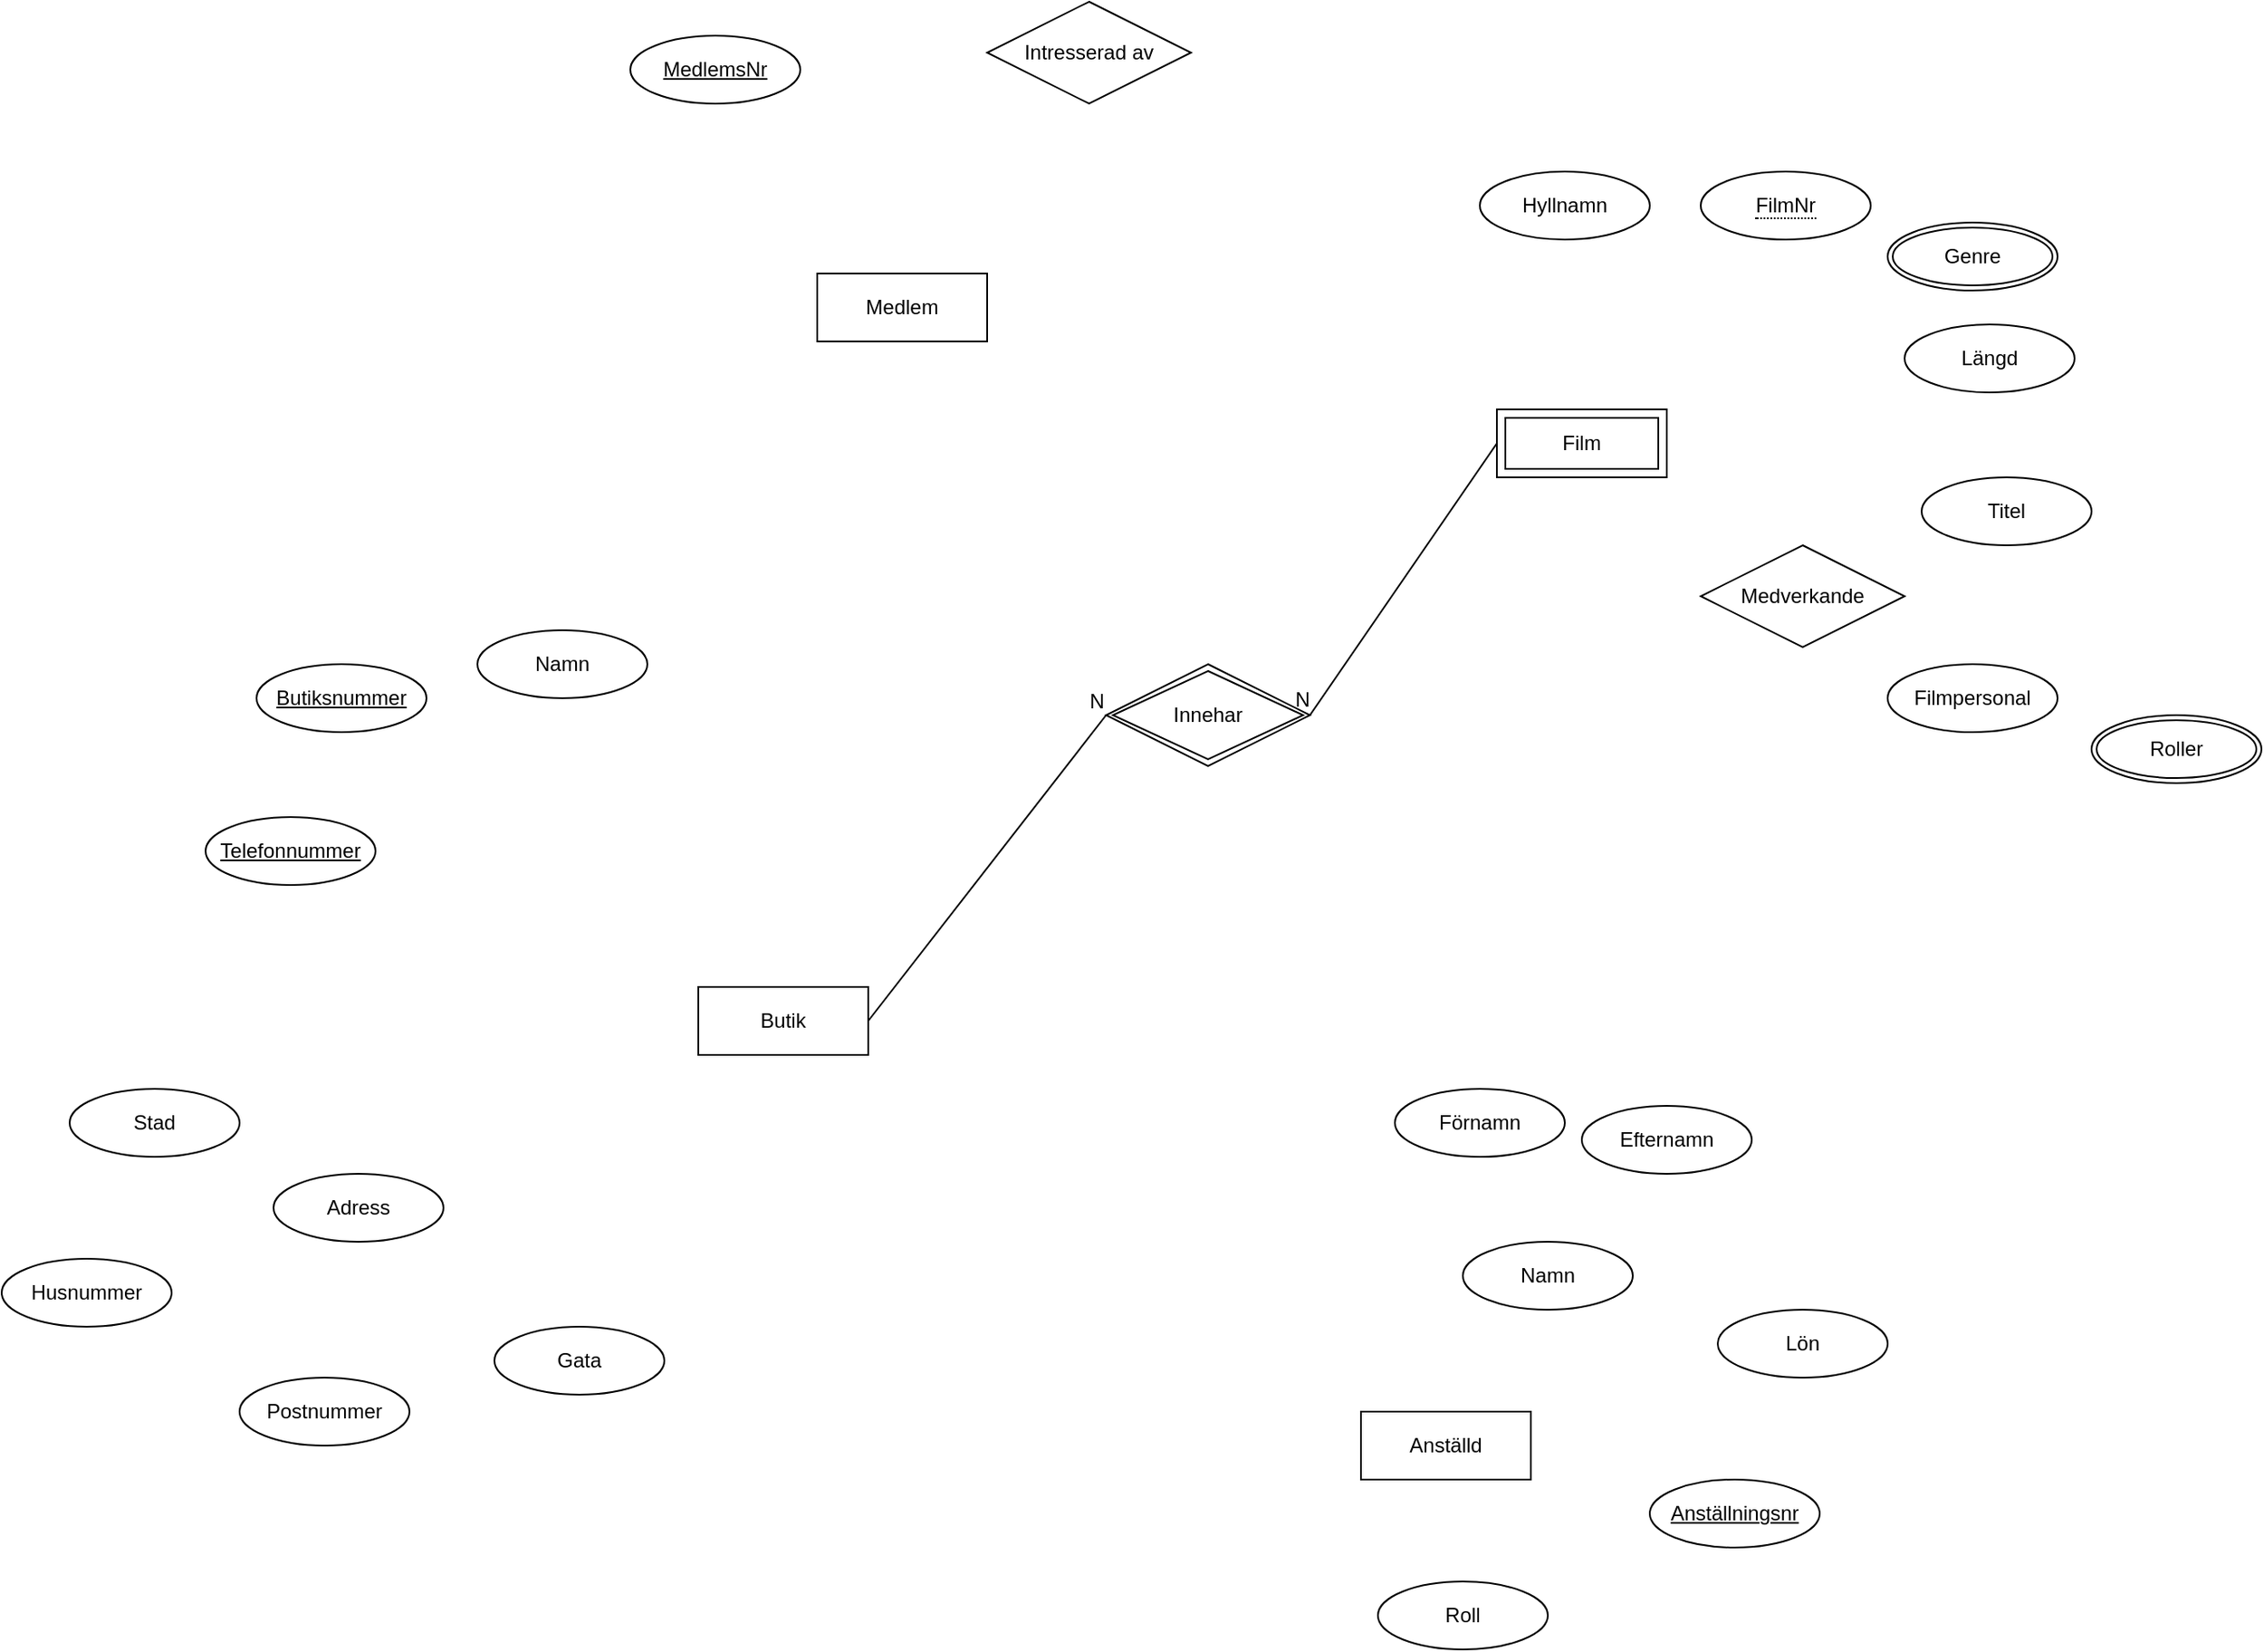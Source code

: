 <mxfile>
    <diagram id="oaxqC9Z0qp0wBgxF9rxI" name="Page-1">
        <mxGraphModel dx="2397" dy="2049" grid="1" gridSize="10" guides="1" tooltips="1" connect="1" arrows="1" fold="1" page="1" pageScale="1" pageWidth="850" pageHeight="1100" math="0" shadow="0">
            <root>
                <mxCell id="0"/>
                <mxCell id="1" parent="0"/>
                <mxCell id="2" value="Butik" style="whiteSpace=wrap;html=1;align=center;" parent="1" vertex="1">
                    <mxGeometry x="400" y="320" width="100" height="40" as="geometry"/>
                </mxCell>
                <mxCell id="3" value="Adress" style="ellipse;whiteSpace=wrap;html=1;align=center;" parent="1" vertex="1">
                    <mxGeometry x="150" y="430" width="100" height="40" as="geometry"/>
                </mxCell>
                <mxCell id="4" value="Telefonnummer" style="ellipse;whiteSpace=wrap;html=1;align=center;fontStyle=4;" parent="1" vertex="1">
                    <mxGeometry x="110" y="220" width="100" height="40" as="geometry"/>
                </mxCell>
                <mxCell id="5" value="Stad" style="ellipse;whiteSpace=wrap;html=1;align=center;" parent="1" vertex="1">
                    <mxGeometry x="30" y="380" width="100" height="40" as="geometry"/>
                </mxCell>
                <mxCell id="6" value="Husnummer" style="ellipse;whiteSpace=wrap;html=1;align=center;" parent="1" vertex="1">
                    <mxGeometry x="-10" y="480" width="100" height="40" as="geometry"/>
                </mxCell>
                <mxCell id="7" value="Postnummer" style="ellipse;whiteSpace=wrap;html=1;align=center;" parent="1" vertex="1">
                    <mxGeometry x="130" y="550" width="100" height="40" as="geometry"/>
                </mxCell>
                <mxCell id="8" value="Gata" style="ellipse;whiteSpace=wrap;html=1;align=center;" parent="1" vertex="1">
                    <mxGeometry x="280" y="520" width="100" height="40" as="geometry"/>
                </mxCell>
                <mxCell id="9" value="Butiksnummer" style="ellipse;whiteSpace=wrap;html=1;align=center;fontStyle=4;" parent="1" vertex="1">
                    <mxGeometry x="140" y="130" width="100" height="40" as="geometry"/>
                </mxCell>
                <mxCell id="10" value="Namn" style="ellipse;whiteSpace=wrap;html=1;align=center;" parent="1" vertex="1">
                    <mxGeometry x="270" y="110" width="100" height="40" as="geometry"/>
                </mxCell>
                <mxCell id="11" value="Namn" style="ellipse;whiteSpace=wrap;html=1;align=center;" parent="1" vertex="1">
                    <mxGeometry x="850" y="470" width="100" height="40" as="geometry"/>
                </mxCell>
                <mxCell id="13" value="Lön" style="ellipse;whiteSpace=wrap;html=1;align=center;" parent="1" vertex="1">
                    <mxGeometry x="1000" y="510" width="100" height="40" as="geometry"/>
                </mxCell>
                <mxCell id="15" value="Anställd" style="whiteSpace=wrap;html=1;align=center;" parent="1" vertex="1">
                    <mxGeometry x="790" y="570" width="100" height="40" as="geometry"/>
                </mxCell>
                <mxCell id="16" value="Anställningsnr" style="ellipse;whiteSpace=wrap;html=1;align=center;fontStyle=4;" parent="1" vertex="1">
                    <mxGeometry x="960" y="610" width="100" height="40" as="geometry"/>
                </mxCell>
                <mxCell id="18" value="Roll" style="ellipse;whiteSpace=wrap;html=1;align=center;" parent="1" vertex="1">
                    <mxGeometry x="800" y="670" width="100" height="40" as="geometry"/>
                </mxCell>
                <mxCell id="19" value="Förnamn" style="ellipse;whiteSpace=wrap;html=1;align=center;" parent="1" vertex="1">
                    <mxGeometry x="810" y="380" width="100" height="40" as="geometry"/>
                </mxCell>
                <mxCell id="20" value="Efternamn" style="ellipse;whiteSpace=wrap;html=1;align=center;" parent="1" vertex="1">
                    <mxGeometry x="920" y="390" width="100" height="40" as="geometry"/>
                </mxCell>
                <mxCell id="22" value="MedlemsNr" style="ellipse;whiteSpace=wrap;html=1;align=center;fontStyle=4;" parent="1" vertex="1">
                    <mxGeometry x="360" y="-240" width="100" height="40" as="geometry"/>
                </mxCell>
                <mxCell id="23" value="Intresserad av" style="shape=rhombus;perimeter=rhombusPerimeter;whiteSpace=wrap;html=1;align=center;" parent="1" vertex="1">
                    <mxGeometry x="570" y="-260" width="120" height="60" as="geometry"/>
                </mxCell>
                <mxCell id="26" value="Längd" style="ellipse;whiteSpace=wrap;html=1;align=center;" parent="1" vertex="1">
                    <mxGeometry x="1110" y="-70" width="100" height="40" as="geometry"/>
                </mxCell>
                <mxCell id="27" value="Titel" style="ellipse;whiteSpace=wrap;html=1;align=center;" parent="1" vertex="1">
                    <mxGeometry x="1120" y="20" width="100" height="40" as="geometry"/>
                </mxCell>
                <mxCell id="29" value="Filmpersonal" style="ellipse;whiteSpace=wrap;html=1;align=center;" parent="1" vertex="1">
                    <mxGeometry x="1100" y="130" width="100" height="40" as="geometry"/>
                </mxCell>
                <mxCell id="32" value="Medlem" style="whiteSpace=wrap;html=1;align=center;" vertex="1" parent="1">
                    <mxGeometry x="470" y="-100" width="100" height="40" as="geometry"/>
                </mxCell>
                <mxCell id="33" value="Film" style="shape=ext;margin=3;double=1;whiteSpace=wrap;html=1;align=center;" vertex="1" parent="1">
                    <mxGeometry x="870" y="-20" width="100" height="40" as="geometry"/>
                </mxCell>
                <mxCell id="34" value="&lt;span style=&quot;border-bottom: 1px dotted&quot;&gt;FilmNr&lt;/span&gt;" style="ellipse;whiteSpace=wrap;html=1;align=center;" vertex="1" parent="1">
                    <mxGeometry x="990" y="-160" width="100" height="40" as="geometry"/>
                </mxCell>
                <mxCell id="35" value="Innehar" style="shape=rhombus;double=1;perimeter=rhombusPerimeter;whiteSpace=wrap;html=1;align=center;" vertex="1" parent="1">
                    <mxGeometry x="640" y="130" width="120" height="60" as="geometry"/>
                </mxCell>
                <mxCell id="36" value="" style="endArrow=none;html=1;rounded=0;exitX=0;exitY=0.5;exitDx=0;exitDy=0;entryX=1;entryY=0.5;entryDx=0;entryDy=0;" edge="1" parent="1" source="33" target="35">
                    <mxGeometry relative="1" as="geometry">
                        <mxPoint x="620" y="160" as="sourcePoint"/>
                        <mxPoint x="780" y="160" as="targetPoint"/>
                    </mxGeometry>
                </mxCell>
                <mxCell id="37" value="N" style="resizable=0;html=1;align=right;verticalAlign=bottom;" connectable="0" vertex="1" parent="36">
                    <mxGeometry x="1" relative="1" as="geometry"/>
                </mxCell>
                <mxCell id="38" value="" style="endArrow=none;html=1;rounded=0;exitX=1;exitY=0.5;exitDx=0;exitDy=0;entryX=0;entryY=0.5;entryDx=0;entryDy=0;" edge="1" parent="1" source="2" target="35">
                    <mxGeometry relative="1" as="geometry">
                        <mxPoint x="620" y="160" as="sourcePoint"/>
                        <mxPoint x="780" y="160" as="targetPoint"/>
                    </mxGeometry>
                </mxCell>
                <mxCell id="39" value="N" style="resizable=0;html=1;align=right;verticalAlign=bottom;" connectable="0" vertex="1" parent="38">
                    <mxGeometry x="1" relative="1" as="geometry"/>
                </mxCell>
                <mxCell id="41" value="Hyllnamn" style="ellipse;whiteSpace=wrap;html=1;align=center;" vertex="1" parent="1">
                    <mxGeometry x="860" y="-160" width="100" height="40" as="geometry"/>
                </mxCell>
                <mxCell id="47" value="Genre" style="ellipse;shape=doubleEllipse;margin=3;whiteSpace=wrap;html=1;align=center;" vertex="1" parent="1">
                    <mxGeometry x="1100" y="-130" width="100" height="40" as="geometry"/>
                </mxCell>
                <mxCell id="48" value="Medverkande" style="shape=rhombus;perimeter=rhombusPerimeter;whiteSpace=wrap;html=1;align=center;" vertex="1" parent="1">
                    <mxGeometry x="990" y="60" width="120" height="60" as="geometry"/>
                </mxCell>
                <mxCell id="49" value="Roller" style="ellipse;shape=doubleEllipse;margin=3;whiteSpace=wrap;html=1;align=center;" vertex="1" parent="1">
                    <mxGeometry x="1220" y="160" width="100" height="40" as="geometry"/>
                </mxCell>
            </root>
        </mxGraphModel>
    </diagram>
</mxfile>